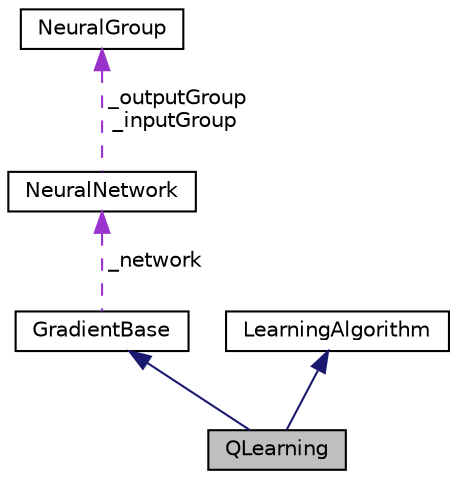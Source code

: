 digraph "QLearning"
{
  edge [fontname="Helvetica",fontsize="10",labelfontname="Helvetica",labelfontsize="10"];
  node [fontname="Helvetica",fontsize="10",shape=record];
  Node1 [label="QLearning",height=0.2,width=0.4,color="black", fillcolor="grey75", style="filled", fontcolor="black"];
  Node2 -> Node1 [dir="back",color="midnightblue",fontsize="10",style="solid",fontname="Helvetica"];
  Node2 [label="GradientBase",height=0.2,width=0.4,color="black", fillcolor="white", style="filled",URL="$class_gradient_base.html"];
  Node3 -> Node2 [dir="back",color="darkorchid3",fontsize="10",style="dashed",label=" _network" ,fontname="Helvetica"];
  Node3 [label="NeuralNetwork",height=0.2,width=0.4,color="black", fillcolor="white", style="filled",URL="$class_neural_network.html"];
  Node4 -> Node3 [dir="back",color="darkorchid3",fontsize="10",style="dashed",label=" _outputGroup\n_inputGroup" ,fontname="Helvetica"];
  Node4 [label="NeuralGroup",height=0.2,width=0.4,color="black", fillcolor="white", style="filled",URL="$class_neural_group.html"];
  Node5 -> Node1 [dir="back",color="midnightblue",fontsize="10",style="solid",fontname="Helvetica"];
  Node5 [label="LearningAlgorithm",height=0.2,width=0.4,color="black", fillcolor="white", style="filled",URL="$class_learning_algorithm.html"];
}
